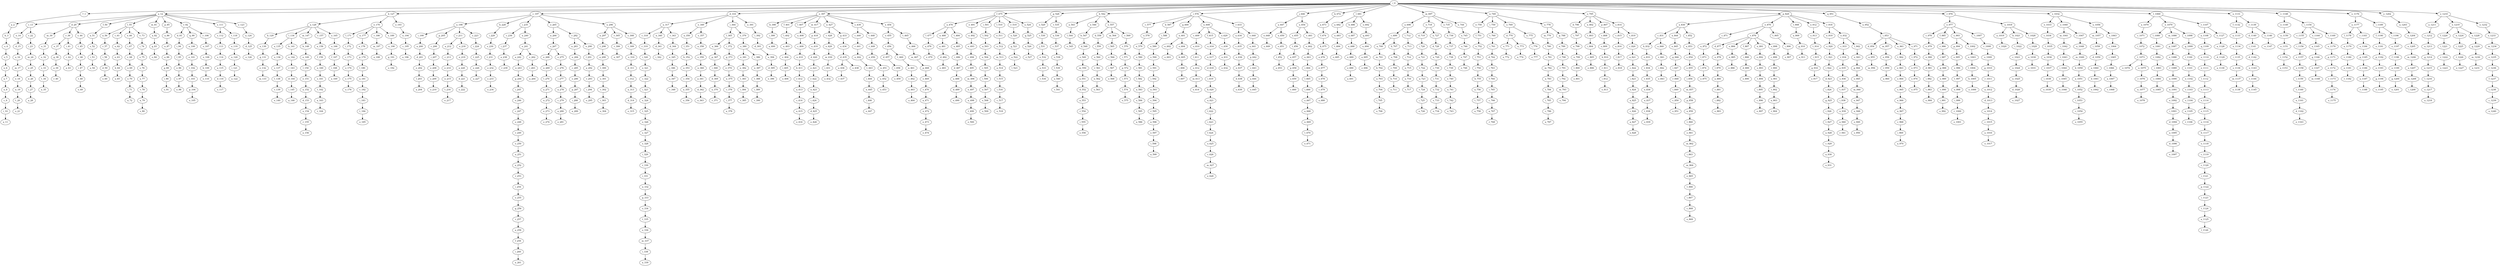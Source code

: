 digraph ArvoreGramatical {
"/_0";
"/_0" -> "?_1";
	"?_1";
	"?_1" -> "a_2";
		"a_2";
		"a_2" -> "b_3";
			"b_3";
			"b_3" -> "s_4";
				"s_4";
				"s_4" -> "o_5";
					"o_5";
					"o_5" -> "n_6";
						"n_6";
						"n_6" -> "a_7";
							"a_7";
							"a_7" -> "n_8";
								"n_8";
								"n_8" -> "c_9";
									"c_9";
									"c_9" -> "i_10";
										"i_10";
										"i_10" -> "a_11";
											"a_11";
"/_0" -> "a_12";
	"a_12";
	"a_12" -> "c_13";
		"c_13";
		"c_13" -> "o_14";
			"o_14";
			"o_14" -> "d_15";
				"d_15";
				"d_15" -> "a_16";
					"a_16";
					"a_16" -> "m_17";
						"m_17";
						"m_17" -> "e_18";
							"e_18";
							"e_18" -> "n_19";
								"n_19";
								"n_19" -> "t_20";
									"t_20";
									"t_20" -> "o_21";
										"o_21";
		"c_13" -> "r_22";
			"r_22";
			"r_22" -> "i_23";
				"i_23";
				"i_23" -> "m_24";
					"m_24";
					"m_24" -> "o_25";
						"o_25";
						"o_25" -> "n_26";
							"n_26";
							"n_26" -> "i_27";
								"i_27";
								"i_27" -> "a_28";
									"a_28";
	"a_12" -> "d_29";
		"d_29";
		"d_29" -> "m_30";
			"m_30";
			"m_30" -> "o_31";
				"o_31";
				"o_31" -> "e_32";
					"e_32";
					"e_32" -> "s_33";
						"s_33";
						"s_33" -> "t_34";
							"t_34";
							"t_34" -> "a_35";
								"a_35";
		"d_29" -> "r_36";
			"r_36";
			"r_36" -> "e_37";
				"e_37";
				"e_37" -> "g_38";
					"g_38";
					"g_38" -> "a_39";
						"a_39";
						"a_39" -> "r_40";
							"r_40";
			"r_36" -> "i_41";
				"i_41";
				"i_41" -> "c_42";
					"c_42";
					"c_42" -> "a_43";
						"a_43";
		"d_29" -> "s_44";
			"s_44";
			"s_44" -> "t_45";
				"t_45";
				"t_45" -> "r_46";
					"r_46";
					"r_46" -> "i_47";
						"i_47";
						"i_47" -> "t_48";
							"t_48";
							"t_48" -> "o_49";
								"o_49";
	"a_12" -> "f_50";
		"f_50";
		"f_50" -> "a_51";
			"a_51";
			"a_51" -> "s_52";
				"s_52";
				"s_52" -> "i_53";
					"i_53";
					"i_53" -> "a_54";
						"a_54";
	"a_12" -> "l_55";
		"l_55";
		"l_55" -> "a_56";
			"a_56";
			"a_56" -> "r_57";
				"r_57";
				"r_57" -> "i_58";
					"i_58";
					"i_58" -> "d_59";
						"d_59";
						"d_59" -> "o_60";
							"o_60";
		"l_55" -> "c_61";
			"c_61";
			"c_61" -> "u_62";
				"u_62";
				"u_62" -> "n_63";
					"n_63";
					"n_63" -> "h_64";
						"h_64";
						"h_64" -> "a_65";
							"a_65";
		"l_55" -> "e_66";
			"e_66";
			"e_66" -> "i_67";
				"i_67";
				"i_67" -> "v_68";
					"v_68";
					"v_68" -> "o_69";
						"o_69";
						"o_69" -> "s_70";
							"s_70";
							"s_70" -> "i_71";
								"i_71";
								"i_71" -> "a_72";
									"a_72";
		"l_55" -> "v_73";
			"v_73";
			"v_73" -> "i_74";
				"i_74";
				"i_74" -> "s_75";
					"s_75";
					"s_75" -> "s_76";
						"s_76";
						"s_76" -> "a_77";
							"a_77";
							"a_77" -> "r_78";
								"r_78";
								"r_78" -> "a_79";
									"a_79";
									"a_79" -> "s_80";
										"s_80";
	"a_12" -> "m_81";
		"m_81";
		"m_81" -> "a_82";
			"a_82";
			"a_82" -> "g_83";
				"g_83";
				"g_83" -> "o_84";
					"o_84";
	"a_12" -> "p_85";
		"p_85";
		"p_85" -> "a_86";
			"a_86";
			"a_86" -> "n_87";
				"n_87";
				"n_87" -> "a_88";
					"a_88";
					"a_88" -> "g_89";
						"g_89";
						"g_89" -> "i_90";
							"i_90";
							"i_90" -> "o_91";
								"o_91";
	"a_12" -> "r_92";
		"r_92";
		"r_92" -> "d_93";
			"d_93";
			"d_93" -> "i_94";
				"i_94";
				"i_94" -> "l_95";
					"l_95";
					"l_95" -> "o_96";
						"o_96";
						"o_96" -> "s_97";
							"s_97";
							"s_97" -> "o_98";
								"o_98";
		"r_92" -> "q_99";
			"q_99";
			"q_99" -> "u_100";
				"u_100";
				"u_100" -> "e_101";
					"e_101";
					"e_101" -> "t_102";
						"t_102";
						"t_102" -> "i_103";
							"i_103";
							"i_103" -> "p_104";
								"p_104";
								"p_104" -> "o_105";
									"o_105";
		"r_92" -> "r_106";
			"r_106";
			"r_106" -> "o_107";
				"o_107";
				"o_107" -> "u_108";
					"u_108";
					"u_108" -> "b_109";
						"b_109";
						"b_109" -> "o_110";
							"o_110";
	"a_12" -> "s_111";
		"s_111";
		"s_111" -> "s_112";
			"s_112";
			"s_112" -> "i_113";
				"i_113";
				"i_113" -> "s_114";
					"s_114";
					"s_114" -> "a_115";
						"a_115";
						"a_115" -> "d_116";
							"d_116";
							"d_116" -> "o_117";
								"o_117";
		"s_111" -> "t_118";
			"t_118";
			"t_118" -> "e_119";
				"e_119";
				"e_119" -> "n_120";
					"n_120";
					"n_120" -> "i_121";
						"i_121";
						"i_121" -> "a_122";
							"a_122";
	"a_12" -> "z_123";
		"z_123";
		"z_123" -> "a_124";
			"a_124";
			"a_124" -> "d_125";
				"d_125";
				"d_125" -> "o_126";
					"o_126";
"/_0" -> "b_127";
	"b_127";
	"b_127" -> "a_128";
		"a_128";
		"a_128" -> "b_129";
			"b_129";
			"b_129" -> "u_130";
				"u_130";
				"u_130" -> "g_131";
					"g_131";
					"g_131" -> "e_132";
						"e_132";
						"e_132" -> "m_133";
							"m_133";
		"a_128" -> "l_134";
			"l_134";
			"l_134" -> "a_135";
				"a_135";
				"a_135" -> "u_136";
					"u_136";
					"u_136" -> "s_137";
						"s_137";
						"s_137" -> "t_138";
							"t_138";
							"t_138" -> "r_139";
								"r_139";
								"r_139" -> "e_140";
									"e_140";
			"l_134" -> "b_141";
				"b_141";
				"b_141" -> "u_142";
					"u_142";
					"u_142" -> "r_143";
						"r_143";
						"r_143" -> "d_144";
							"d_144";
							"d_144" -> "i_145";
								"i_145";
								"i_145" -> "a_146";
									"a_146";
		"a_128" -> "m_147";
			"m_147";
			"m_147" -> "b_148";
				"b_148";
				"b_148" -> "a_149";
					"a_149";
					"a_149" -> "l_150";
						"l_150";
						"l_150" -> "e_151";
							"e_151";
							"e_151" -> "a_152";
								"a_152";
								"a_152" -> "d_153";
									"d_153";
									"d_153" -> "u_154";
										"u_154";
										"u_154" -> "r_155";
											"r_155";
											"r_155" -> "a_156";
												"a_156";
		"a_128" -> "r_157";
			"r_157";
			"r_157" -> "a_158";
				"a_158";
				"a_158" -> "f_159";
					"f_159";
					"f_159" -> "u_160";
						"u_160";
						"u_160" -> "s_161";
							"s_161";
							"s_161" -> "t_162";
								"t_162";
								"t_162" -> "a_163";
									"a_163";
									"a_163" -> "r_164";
										"r_164";
		"a_128" -> "z_165";
			"z_165";
			"z_165" -> "o_166";
				"o_166";
				"o_166" -> "f_167";
					"f_167";
					"f_167" -> "i_168";
						"i_168";
						"i_168" -> "a_169";
							"a_169";
	"b_127" -> "e_170";
		"e_170";
		"e_170" -> "l_171";
			"l_171";
			"l_171" -> "i_172";
				"i_172";
				"i_172" -> "c_173";
					"c_173";
					"c_173" -> "o_174";
						"o_174";
						"o_174" -> "s_175";
							"s_175";
							"s_175" -> "o_176";
								"o_176";
		"e_170" -> "n_177";
			"n_177";
			"n_177" -> "e_178";
				"e_178";
				"e_178" -> "p_179";
					"p_179";
					"p_179" -> "l_180";
						"l_180";
						"l_180" -> "a_181";
							"a_181";
							"a_181" -> "c_182";
								"c_182";
								"c_182" -> "i_183";
									"i_183";
									"i_183" -> "t_184";
										"t_184";
										"t_184" -> "o_185";
											"o_185";
		"e_170" -> "r_186";
			"r_186";
			"r_186" -> "m_187";
				"m_187";
				"m_187" -> "a_188";
					"a_188";
		"e_170" -> "s_189";
			"s_189";
			"s_189" -> "u_190";
				"u_190";
				"u_190" -> "g_191";
					"g_191";
					"g_191" -> "o_192";
						"o_192";
	"b_127" -> "o_193";
		"o_193";
		"o_193" -> "u_194";
			"u_194";
			"u_194" -> "c_195";
				"c_195";
				"c_195" -> "a_196";
					"a_196";
"/_0" -> "c_197";
	"c_197";
	"c_197" -> "a_198";
		"a_198";
		"a_198" -> "i_199";
			"i_199";
			"i_199" -> "a_200";
				"a_200";
				"a_200" -> "d_201";
					"d_201";
					"d_201" -> "e_202";
						"e_202";
						"e_202" -> "l_203";
							"l_203";
							"l_203" -> "a_204";
								"a_204";
		"a_198" -> "p_205";
			"p_205";
			"p_205" -> "c_206";
				"c_206";
				"c_206" -> "i_207";
					"i_207";
					"i_207" -> "o_208";
						"o_208";
						"o_208" -> "s_209";
							"s_209";
							"s_209" -> "o_210";
								"o_210";
		"a_198" -> "r_211";
			"r_211";
			"r_211" -> "a_212";
				"a_212";
				"a_212" -> "c_213";
					"c_213";
					"c_213" -> "e_214";
						"e_214";
						"e_214" -> "n_215";
							"n_215";
							"n_215" -> "t_216";
								"t_216";
								"t_216" -> "e_217";
									"e_217";
			"r_211" -> "e_218";
				"e_218";
				"e_218" -> "n_219";
					"n_219";
					"n_219" -> "a_220";
						"a_220";
						"a_220" -> "d_221";
							"d_221";
							"d_221" -> "o_222";
								"o_222";
		"a_198" -> "s_223";
			"s_223";
			"s_223" -> "i_224";
				"i_224";
				"i_224" -> "t_225";
					"t_225";
					"t_225" -> "e_226";
						"e_226";
						"e_226" -> "u_227";
							"u_227";
	"c_197" -> "h_228";
		"h_228";
		"h_228" -> "i_229";
			"i_229";
			"i_229" -> "s_230";
				"s_230";
				"s_230" -> "t_231";
					"t_231";
					"t_231" -> "o_232";
						"o_232";
						"o_232" -> "s_233";
							"s_233";
							"s_233" -> "o_234";
								"o_234";
	"c_197" -> "i_235";
		"i_235";
		"i_235" -> "c_236";
			"c_236";
			"c_236" -> "i_237";
				"i_237";
				"i_237" -> "a_238";
					"a_238";
					"a_238" -> "r_239";
						"r_239";
		"i_235" -> "n_240";
			"n_240";
			"n_240" -> "e_241";
				"e_241";
				"e_241" -> "a_242";
					"a_242";
					"a_242" -> "n_243";
						"n_243";
						"n_243" -> "g_244";
							"g_244";
							"g_244" -> "i_245";
								"i_245";
								"i_245" -> "o_246";
									"o_246";
									"o_246" -> "c_247";
										"c_247";
										"c_247" -> "o_248";
											"o_248";
											"o_248" -> "r_249";
												"r_249";
												"r_249" -> "o_250";
													"o_250";
													"o_250" -> "n_251";
														"n_251";
														"n_251" -> "a_252";
															"a_252";
															"a_252" -> "r_253";
																"r_253";
																"r_253" -> "i_254";
																	"i_254";
																	"i_254" -> "o_255";
																		"o_255";
																		"o_255" -> "g_256";
																			"g_256";
																			"g_256" -> "r_257";
																				"r_257";
																				"r_257" -> "a_258";
																					"a_258";
																					"a_258" -> "f_259";
																						"f_259";
																						"f_259" -> "i_260";
																							"i_260";
																							"i_260" -> "a_261";
																								"a_261";
				"e_241" -> "s_262";
					"s_262";
					"s_262" -> "i_263";
						"i_263";
						"i_263" -> "a_264";
							"a_264";
	"c_197" -> "o_265";
		"o_265";
		"o_265" -> "n_266";
			"n_266";
			"n_266" -> "s_267";
				"s_267";
				"s_267" -> "e_268";
					"e_268";
					"e_268" -> "n_269";
						"n_269";
						"n_269" -> "t_270";
							"t_270";
							"t_270" -> "a_271";
								"a_271";
								"a_271" -> "n_272";
									"n_272";
									"n_272" -> "e_273";
										"e_273";
										"e_273" -> "o_274";
											"o_274";
				"s_267" -> "o_275";
					"o_275";
					"o_275" -> "c_276";
						"c_276";
						"c_276" -> "i_277";
							"i_277";
							"i_277" -> "a_278";
								"a_278";
								"a_278" -> "c_279";
									"c_279";
									"c_279" -> "a_280";
										"a_280";
										"a_280" -> "o_281";
											"o_281";
		"o_265" -> "r_282";
			"r_282";
			"r_282" -> "n_283";
				"n_283";
				"n_283" -> "u_284";
					"u_284";
					"u_284" -> "c_285";
						"c_285";
						"c_285" -> "o_286";
							"o_286";
							"o_286" -> "p_287";
								"p_287";
								"p_287" -> "i_288";
									"i_288";
									"i_288" -> "a_289";
										"a_289";
			"r_282" -> "o_290";
				"o_290";
				"o_290" -> "l_291";
					"l_291";
					"l_291" -> "a_292";
						"a_292";
						"a_292" -> "r_293";
							"r_293";
							"r_293" -> "i_294";
								"i_294";
								"i_294" -> "o_295";
									"o_295";
	"c_197" -> "u_296";
		"u_296";
		"u_296" -> "n_297";
			"n_297";
			"n_297" -> "t_298";
				"t_298";
				"t_298" -> "a_299";
					"a_299";
					"a_299" -> "t_300";
						"t_300";
						"t_300" -> "o_301";
							"o_301";
							"o_301" -> "r_302";
								"r_302";
								"r_302" -> "i_303";
									"i_303";
									"i_303" -> "o_304";
										"o_304";
		"u_296" -> "r_305";
			"r_305";
			"r_305" -> "r_306";
				"r_306";
				"r_306" -> "a_307";
					"a_307";
		"u_296" -> "s_308";
			"s_308";
			"s_308" -> "t_309";
				"t_309";
				"t_309" -> "o_310";
					"o_310";
					"o_310" -> "d_311";
						"d_311";
						"d_311" -> "i_312";
							"i_312";
							"i_312" -> "a_313";
								"a_313";
								"a_313" -> "d_314";
									"d_314";
									"d_314" -> "o_315";
										"o_315";
"/_0" -> "d_316";
	"d_316";
	"d_316" -> "a_317";
		"a_317";
		"a_317" -> "c_318";
			"c_318";
			"c_318" -> "r_319";
				"r_319";
				"r_319" -> "i_320";
					"i_320";
					"i_320" -> "o_321";
						"o_321";
						"o_321" -> "c_322";
							"c_322";
							"c_322" -> "i_323";
								"i_323";
								"i_323" -> "s_324";
									"s_324";
									"s_324" -> "t_325";
										"t_325";
										"t_325" -> "o_326";
											"o_326";
											"o_326" -> "s_327";
												"s_327";
												"s_327" -> "s_328";
													"s_328";
													"s_328" -> "i_329";
														"i_329";
														"i_329" -> "r_330";
															"r_330";
															"r_330" -> "i_331";
																"i_331";
																"i_331" -> "n_332";
																	"n_332";
																	"n_332" -> "g_333";
																		"g_333";
																		"g_333" -> "o_334";
																			"o_334";
																			"o_334" -> "t_335";
																				"t_335";
																				"t_335" -> "o_336";
																					"o_336";
																					"o_336" -> "m_337";
																						"m_337";
																						"m_337" -> "i_338";
																							"i_338";
																							"i_338" -> "a_339";
																								"a_339";
		"a_317" -> "n_340";
			"n_340";
			"n_340" -> "d_341";
				"d_341";
				"d_341" -> "i_342";
					"i_342";
		"a_317" -> "r_343";
			"r_343";
			"r_343" -> "d_344";
				"d_344";
				"d_344" -> "e_345";
					"e_345";
					"e_345" -> "j_346";
						"j_346";
						"j_346" -> "a_347";
							"a_347";
							"a_347" -> "r_348";
								"r_348";
	"d_316" -> "e_349";
		"e_349";
		"e_349" -> "a_350";
			"a_350";
			"a_350" -> "l_351";
				"l_351";
				"l_351" -> "b_352";
					"b_352";
					"b_352" -> "a_353";
						"a_353";
						"a_353" -> "c_354";
							"c_354";
							"c_354" -> "a_355";
								"a_355";
								"a_355" -> "o_356";
									"o_356";
		"e_349" -> "s_357";
			"s_357";
			"s_357" -> "a_358";
				"a_358";
				"a_358" -> "s_359";
					"s_359";
					"s_359" -> "n_360";
						"n_360";
						"n_360" -> "a_361";
							"a_361";
							"a_361" -> "d_362";
								"d_362";
								"d_362" -> "o_363";
									"o_363";
	"d_316" -> "i_364";
		"i_364";
		"i_364" -> "l_365";
			"l_365";
			"l_365" -> "a_366";
				"a_366";
				"a_366" -> "p_367";
					"p_367";
					"p_367" -> "i_368";
						"i_368";
						"i_368" -> "d_369";
							"d_369";
							"d_369" -> "a_370";
								"a_370";
								"a_370" -> "r_371";
									"r_371";
			"l_365" -> "i_372";
				"i_372";
				"i_372" -> "g_373";
					"g_373";
					"g_373" -> "e_374";
						"e_374";
						"e_374" -> "n_375";
							"n_375";
							"n_375" -> "c_376";
								"c_376";
								"c_376" -> "i_377";
									"i_377";
									"i_377" -> "a_378";
										"a_378";
		"i_364" -> "s_379";
			"s_379";
			"s_379" -> "s_380";
				"s_380";
				"s_380" -> "e_381";
					"e_381";
					"e_381" -> "n_382";
						"n_382";
						"n_382" -> "t_383";
							"t_383";
							"t_383" -> "i_384";
								"i_384";
								"i_384" -> "r_385";
									"r_385";
				"s_380" -> "i_386";
					"i_386";
					"i_386" -> "n_387";
						"n_387";
						"n_387" -> "t_388";
							"t_388";
							"t_388" -> "i_389";
								"i_389";
								"i_389" -> "r_390";
									"r_390";
	"d_316" -> "u_391";
		"u_391";
		"u_391" -> "i_392";
			"i_392";
			"i_392" -> "d_393";
				"d_393";
				"d_393" -> "a_394";
					"a_394";
					"a_394" -> "d_395";
						"d_395";
						"d_395" -> "e_396";
							"e_396";
"/_0" -> "e_397";
	"e_397";
	"e_397" -> "b_398";
		"b_398";
		"b_398" -> "i_399";
			"i_399";
			"i_399" -> "a_400";
				"a_400";
	"e_397" -> "f_401";
		"f_401";
		"f_401" -> "l_402";
			"l_402";
			"l_402" -> "u_403";
				"u_403";
				"u_403" -> "v_404";
					"v_404";
					"v_404" -> "i_405";
						"i_405";
						"i_405" -> "o_406";
							"o_406";
	"e_397" -> "l_407";
		"l_407";
		"l_407" -> "u_408";
			"u_408";
			"u_408" -> "c_409";
				"c_409";
				"c_409" -> "u_410";
					"u_410";
					"u_410" -> "b_411";
						"b_411";
						"b_411" -> "r_412";
							"r_412";
							"r_412" -> "a_413";
								"a_413";
								"a_413" -> "c_414";
									"c_414";
									"c_414" -> "a_415";
										"a_415";
										"a_415" -> "o_416";
											"o_416";
	"e_397" -> "m_417";
		"m_417";
		"m_417" -> "p_418";
			"p_418";
			"p_418" -> "e_419";
				"e_419";
				"e_419" -> "d_420";
					"d_420";
					"d_420" -> "e_421";
						"e_421";
						"e_421" -> "r_422";
							"r_422";
							"r_422" -> "n_423";
								"n_423";
								"n_423" -> "i_424";
									"i_424";
									"i_424" -> "d_425";
										"d_425";
										"d_425" -> "o_426";
											"o_426";
	"e_397" -> "n_427";
		"n_427";
		"n_427" -> "c_428";
			"c_428";
			"c_428" -> "o_429";
				"o_429";
				"o_429" -> "m_430";
					"m_430";
					"m_430" -> "i_431";
						"i_431";
						"i_431" -> "o_432";
							"o_432";
		"n_427" -> "g_433";
			"g_433";
			"g_433" -> "o_434";
				"o_434";
				"o_434" -> "d_435";
					"d_435";
					"d_435" -> "a_436";
						"a_436";
						"a_436" -> "r_437";
							"r_437";
					"d_435" -> "o_438";
						"o_438";
	"e_397" -> "s_439";
		"s_439";
		"s_439" -> "c_440";
			"c_440";
			"c_440" -> "r_441";
				"r_441";
				"r_441" -> "u_442";
					"u_442";
					"u_442" -> "t_443";
						"t_443";
						"t_443" -> "i_444";
							"i_444";
							"i_444" -> "n_445";
								"n_445";
								"n_445" -> "i_446";
									"i_446";
									"i_446" -> "o_447";
										"o_447";
		"s_439" -> "t_448";
			"t_448";
			"t_448" -> "r_449";
				"r_449";
				"r_449" -> "e_450";
					"e_450";
					"e_450" -> "n_451";
						"n_451";
						"n_451" -> "u_452";
							"u_452";
							"u_452" -> "o_453";
								"o_453";
	"e_397" -> "x_454";
		"x_454";
		"x_454" -> "o_455";
			"o_455";
			"o_455" -> "r_456";
				"r_456";
				"r_456" -> "d_457";
					"d_457";
					"d_457" -> "i_458";
						"i_458";
						"i_458" -> "o_459";
							"o_459";
				"r_456" -> "t_460";
					"t_460";
					"t_460" -> "a_461";
						"a_461";
						"a_461" -> "c_462";
							"c_462";
							"c_462" -> "a_463";
								"a_463";
								"a_463" -> "o_464";
									"o_464";
		"x_454" -> "t_465";
			"t_465";
			"t_465" -> "e_466";
				"e_466";
				"e_466" -> "m_467";
					"m_467";
					"m_467" -> "p_468";
						"p_468";
						"p_468" -> "o_469";
							"o_469";
							"o_469" -> "r_470";
								"r_470";
								"r_470" -> "a_471";
									"a_471";
									"a_471" -> "n_472";
										"n_472";
										"n_472" -> "e_473";
											"e_473";
											"e_473" -> "o_474";
												"o_474";
"/_0" -> "f_475";
	"f_475";
	"f_475" -> "a_476";
		"a_476";
		"a_476" -> "l_477";
			"l_477";
			"l_477" -> "a_478";
				"a_478";
				"a_478" -> "z_479";
					"z_479";
		"a_476" -> "n_480";
			"n_480";
			"n_480" -> "a_481";
				"a_481";
				"a_481" -> "d_482";
					"d_482";
					"d_482" -> "o_483";
						"o_483";
		"a_476" -> "t_484";
			"t_484";
			"t_484" -> "u_485";
				"u_485";
				"u_485" -> "i_486";
					"i_486";
					"i_486" -> "d_487";
						"d_487";
						"d_487" -> "a_488";
							"a_488";
							"a_488" -> "d_489";
								"d_489";
								"d_489" -> "e_490";
									"e_490";
	"f_475" -> "e_491";
		"e_491";
		"e_491" -> "n_492";
			"n_492";
			"n_492" -> "e_493";
				"e_493";
				"e_493" -> "c_494";
					"c_494";
					"c_494" -> "i_495";
						"i_495";
						"i_495" -> "m_496";
							"m_496";
							"m_496" -> "e_497";
								"e_497";
								"e_497" -> "n_498";
									"n_498";
									"n_498" -> "t_499";
										"t_499";
										"t_499" -> "o_500";
											"o_500";
	"f_475" -> "i_501";
		"i_501";
		"i_501" -> "l_502";
			"l_502";
			"l_502" -> "a_503";
				"a_503";
				"a_503" -> "u_504";
					"u_504";
					"u_504" -> "c_505";
						"c_505";
						"c_505" -> "i_506";
							"i_506";
							"i_506" -> "o_507";
								"o_507";
								"o_507" -> "s_508";
									"s_508";
									"s_508" -> "o_509";
										"o_509";
	"f_475" -> "l_510";
		"l_510";
		"l_510" -> "e_511";
			"e_511";
			"e_511" -> "u_512";
				"u_512";
				"u_512" -> "m_513";
					"m_513";
					"m_513" -> "a_514";
						"a_514";
						"a_514" -> "t_515";
							"t_515";
							"t_515" -> "i_516";
								"i_516";
								"i_516" -> "c_517";
									"c_517";
									"c_517" -> "o_518";
										"o_518";
	"f_475" -> "r_519";
		"r_519";
		"r_519" -> "u_520";
			"u_520";
			"u_520" -> "g_521";
				"g_521";
				"g_521" -> "a_522";
					"a_522";
					"a_522" -> "l_523";
						"l_523";
	"f_475" -> "u_524";
		"u_524";
		"u_524" -> "g_525";
			"g_525";
			"g_525" -> "a_526";
				"a_526";
				"a_526" -> "z_527";
					"z_527";
"/_0" -> "g_528";
	"g_528";
	"g_528" -> "o_529";
		"o_529";
		"o_529" -> "r_530";
			"r_530";
			"r_530" -> "j_531";
				"j_531";
				"j_531" -> "e_532";
					"e_532";
					"e_532" -> "a_533";
						"a_533";
						"a_533" -> "r_534";
							"r_534";
	"g_528" -> "r_535";
		"r_535";
		"r_535" -> "a_536";
			"a_536";
			"a_536" -> "c_537";
				"c_537";
				"c_537" -> "o_538";
					"o_538";
					"o_538" -> "l_539";
						"l_539";
						"l_539" -> "a_540";
							"a_540";
							"a_540" -> "r_541";
								"r_541";
"/_0" -> "h_542";
	"h_542";
	"h_542" -> "a_543";
		"a_543";
		"a_543" -> "l_544";
			"l_544";
			"l_544" -> "o_545";
				"o_545";
	"h_542" -> "e_546";
		"e_546";
		"e_546" -> "b_547";
			"b_547";
			"b_547" -> "d_548";
				"d_548";
				"d_548" -> "o_549";
					"o_549";
					"o_549" -> "m_550";
						"m_550";
						"m_550" -> "a_551";
							"a_551";
							"a_551" -> "d_552";
								"d_552";
								"d_552" -> "a_553";
									"a_553";
									"a_553" -> "r_554";
										"r_554";
										"r_554" -> "i_555";
											"i_555";
											"i_555" -> "o_556";
												"o_556";
	"h_542" -> "o_557";
		"o_557";
		"o_557" -> "d_558";
			"d_558";
			"d_558" -> "i_559";
				"i_559";
				"i_559" -> "e_560";
					"e_560";
					"e_560" -> "r_561";
						"r_561";
						"r_561" -> "n_562";
							"n_562";
							"n_562" -> "o_563";
								"o_563";
		"o_557" -> "m_564";
			"m_564";
			"m_564" -> "i_565";
				"i_565";
				"i_565" -> "z_566";
					"z_566";
					"z_566" -> "i_567";
						"i_567";
						"i_567" -> "o_568";
							"o_568";
		"o_557" -> "r_569";
			"r_569";
			"r_569" -> "r_570";
				"r_570";
				"r_570" -> "i_571";
					"i_571";
					"i_571" -> "p_572";
						"p_572";
						"p_572" -> "i_573";
							"i_573";
							"i_573" -> "l_574";
								"l_574";
								"l_574" -> "o_575";
									"o_575";
"/_0" -> "i_576";
	"i_576";
	"i_576" -> "c_577";
		"c_577";
		"c_577" -> "o_578";
			"o_578";
			"o_578" -> "n_579";
				"n_579";
				"n_579" -> "o_580";
					"o_580";
					"o_580" -> "c_581";
						"c_581";
						"c_581" -> "l_582";
							"l_582";
							"l_582" -> "a_583";
								"a_583";
								"a_583" -> "s_584";
									"s_584";
									"s_584" -> "t_585";
										"t_585";
										"t_585" -> "a_586";
											"a_586";
	"i_576" -> "d_587";
		"d_587";
		"d_587" -> "i_588";
			"i_588";
			"i_588" -> "o_589";
				"o_589";
				"o_589" -> "s_590";
					"s_590";
					"s_590" -> "s_591";
						"s_591";
						"s_591" -> "i_592";
							"i_592";
							"i_592" -> "n_593";
								"n_593";
								"n_593" -> "c_594";
									"c_594";
									"c_594" -> "r_595";
										"r_595";
										"r_595" -> "a_596";
											"a_596";
											"a_596" -> "s_597";
												"s_597";
												"s_597" -> "i_598";
													"i_598";
													"i_598" -> "a_599";
														"a_599";
	"i_576" -> "g_600";
		"g_600";
		"g_600" -> "n_601";
			"n_601";
			"n_601" -> "e_602";
				"e_602";
				"e_602" -> "o_603";
					"o_603";
			"n_601" -> "o_604";
				"o_604";
				"o_604" -> "b_605";
					"b_605";
					"b_605" -> "i_606";
						"i_606";
						"i_606" -> "l_607";
							"l_607";
	"i_576" -> "n_608";
		"n_608";
		"n_608" -> "c_609";
			"c_609";
			"c_609" -> "o_610";
				"o_610";
				"o_610" -> "l_611";
					"l_611";
					"l_611" -> "u_612";
						"u_612";
						"u_612" -> "m_613";
							"m_613";
							"m_613" -> "e_614";
								"e_614";
		"n_608" -> "f_615";
			"f_615";
			"f_615" -> "u_616";
				"u_616";
				"u_616" -> "n_617";
					"n_617";
					"n_617" -> "d_618";
						"d_618";
						"d_618" -> "i_619";
							"i_619";
							"i_619" -> "b_620";
								"b_620";
								"b_620" -> "u_621";
									"u_621";
									"u_621" -> "l_622";
										"l_622";
										"l_622" -> "i_623";
											"i_623";
											"i_623" -> "f_624";
												"f_624";
												"f_624" -> "o_625";
													"o_625";
													"o_625" -> "r_626";
														"r_626";
														"r_626" -> "m_627";
															"m_627";
															"m_627" -> "e_628";
																"e_628";
		"n_608" -> "o_629";
			"o_629";
			"o_629" -> "c_630";
				"c_630";
				"c_630" -> "u_631";
					"u_631";
					"u_631" -> "o_632";
						"o_632";
	"i_576" -> "r_633";
		"r_633";
		"r_633" -> "a_634";
			"a_634";
			"a_634" -> "c_635";
				"c_635";
				"c_635" -> "u_636";
					"u_636";
					"u_636" -> "n_637";
						"n_637";
						"n_637" -> "d_638";
							"d_638";
							"d_638" -> "o_639";
								"o_639";
		"r_633" -> "r_640";
			"r_640";
			"r_640" -> "u_641";
				"u_641";
				"u_641" -> "p_642";
					"p_642";
					"p_642" -> "c_643";
						"c_643";
						"c_643" -> "a_644";
							"a_644";
							"a_644" -> "o_645";
								"o_645";
"/_0" -> "j_646";
	"j_646";
	"j_646" -> "a_647";
		"a_647";
		"a_647" -> "e_648";
			"e_648";
			"e_648" -> "z_649";
				"z_649";
		"a_647" -> "n_650";
			"n_650";
			"n_650" -> "o_651";
				"o_651";
				"o_651" -> "t_652";
					"t_652";
					"t_652" -> "a_653";
						"a_653";
	"j_646" -> "u_654";
		"u_654";
		"u_654" -> "s_655";
			"s_655";
			"s_655" -> "t_656";
				"t_656";
				"t_656" -> "a_657";
					"a_657";
					"a_657" -> "p_658";
						"p_658";
						"p_658" -> "o_659";
							"o_659";
							"o_659" -> "r_660";
								"r_660";
		"u_654" -> "v_661";
			"v_661";
			"v_661" -> "e_662";
				"e_662";
				"e_662" -> "n_663";
					"n_663";
					"n_663" -> "i_664";
						"i_664";
						"i_664" -> "l_665";
							"l_665";
							"l_665" -> "i_666";
								"i_666";
								"i_666" -> "z_667";
									"z_667";
									"z_667" -> "a_668";
										"a_668";
										"a_668" -> "n_669";
											"n_669";
											"n_669" -> "t_670";
												"t_670";
												"t_670" -> "e_671";
													"e_671";
"/_0" -> "k_672";
	"k_672";
	"k_672" -> "a_673";
		"a_673";
		"a_673" -> "f_674";
			"f_674";
			"f_674" -> "k_675";
				"k_675";
				"k_675" -> "a_676";
					"a_676";
					"a_676" -> "e_677";
						"e_677";
						"e_677" -> "s_678";
							"s_678";
							"s_678" -> "c_679";
								"c_679";
								"c_679" -> "o_680";
									"o_680";
"/_0" -> "l_681";
	"l_681";
	"l_681" -> "a_682";
		"a_682";
		"a_682" -> "u_683";
			"u_683";
			"u_683" -> "t_684";
				"t_684";
				"t_684" -> "o_685";
					"o_685";
	"l_681" -> "h_686";
		"h_686";
		"h_686" -> "a_687";
			"a_687";
			"a_687" -> "n_688";
				"n_688";
				"n_688" -> "e_689";
					"e_689";
					"e_689" -> "z_690";
						"z_690";
						"z_690" -> "a_691";
							"a_691";
	"l_681" -> "o_692";
		"o_692";
		"o_692" -> "q_693";
			"q_693";
			"q_693" -> "u_694";
				"u_694";
				"u_694" -> "a_695";
					"a_695";
					"a_695" -> "z_696";
						"z_696";
"/_0" -> "m_697";
	"m_697";
	"m_697" -> "a_698";
		"a_698";
		"a_698" -> "c_699";
			"c_699";
			"c_699" -> "a_700";
				"a_700";
				"a_700" -> "m_701";
					"m_701";
					"m_701" -> "b_702";
						"b_702";
						"b_702" -> "u_703";
							"u_703";
							"u_703" -> "z_704";
								"z_704";
								"z_704" -> "i_705";
									"i_705";
									"i_705" -> "o_706";
										"o_706";
			"c_699" -> "h_707";
				"h_707";
				"h_707" -> "u_708";
					"u_708";
					"u_708" -> "c_709";
						"c_709";
						"c_709" -> "h_710";
							"h_710";
							"h_710" -> "o_711";
								"o_711";
		"a_698" -> "l_712";
			"l_712";
			"l_712" -> "s_713";
				"s_713";
				"s_713" -> "i_714";
					"i_714";
					"i_714" -> "n_715";
						"n_715";
						"n_715" -> "a_716";
							"a_716";
							"a_716" -> "r_717";
								"r_717";
	"m_697" -> "e_718";
		"e_718";
		"e_718" -> "d_719";
			"d_719";
			"d_719" -> "i_720";
				"i_720";
				"i_720" -> "a_721";
					"a_721";
					"a_721" -> "t_722";
						"t_722";
						"t_722" -> "a_723";
							"a_723";
							"a_723" -> "r_724";
								"r_724";
								"r_724" -> "i_725";
									"i_725";
									"i_725" -> "o_726";
										"o_726";
		"e_718" -> "n_727";
			"n_727";
			"n_727" -> "d_728";
				"d_728";
				"d_728" -> "a_729";
					"a_729";
					"a_729" -> "c_730";
						"c_730";
						"c_730" -> "i_731";
							"i_731";
							"i_731" -> "o_732";
								"o_732";
								"o_732" -> "s_733";
									"s_733";
									"s_733" -> "o_734";
										"o_734";
	"m_697" -> "o_735";
		"o_735";
		"o_735" -> "d_736";
			"d_736";
			"d_736" -> "o_737";
				"o_737";
				"o_737" -> "r_738";
					"r_738";
					"r_738" -> "r_739";
						"r_739";
						"r_739" -> "e_740";
							"e_740";
							"e_740" -> "n_741";
								"n_741";
								"n_741" -> "t_742";
									"t_742";
									"t_742" -> "o_743";
										"o_743";
	"m_697" -> "u_744";
		"u_744";
		"u_744" -> "x_745";
			"x_745";
			"x_745" -> "o_746";
				"o_746";
				"o_746" -> "x_747";
					"x_747";
					"x_747" -> "o_748";
						"o_748";
"/_0" -> "n_749";
	"n_749";
	"n_749" -> "e_750";
		"e_750";
		"e_750" -> "f_751";
			"f_751";
			"f_751" -> "e_752";
				"e_752";
				"e_752" -> "l_753";
					"l_753";
					"l_753" -> "i_754";
						"i_754";
						"i_754" -> "b_755";
							"b_755";
							"b_755" -> "a_756";
								"a_756";
								"a_756" -> "t_757";
									"t_757";
									"t_757" -> "a_758";
										"a_758";
	"n_749" -> "i_759";
		"i_759";
		"i_759" -> "t_760";
			"t_760";
			"t_760" -> "i_761";
				"i_761";
				"i_761" -> "d_762";
					"d_762";
					"d_762" -> "i_763";
						"i_763";
						"i_763" -> "f_764";
							"f_764";
							"f_764" -> "i_765";
								"i_765";
								"i_765" -> "c_766";
									"c_766";
									"c_766" -> "a_767";
										"a_767";
										"a_767" -> "r_768";
											"r_768";
	"n_749" -> "o_769";
		"o_769";
		"o_769" -> "d_770";
			"d_770";
			"d_770" -> "o_771";
				"o_771";
				"o_771" -> "a_772";
					"a_772";
			"d_770" -> "u_773";
				"u_773";
				"u_773" -> "a_774";
					"a_774";
		"o_769" -> "x_775";
			"x_775";
			"x_775" -> "i_776";
				"i_776";
				"i_776" -> "o_777";
					"o_777";
	"n_749" -> "u_778";
		"u_778";
		"u_778" -> "m_779";
			"m_779";
			"m_779" -> "i_780";
				"i_780";
				"i_780" -> "s_781";
					"s_781";
					"s_781" -> "m_782";
						"m_782";
						"m_782" -> "a_783";
							"a_783";
							"a_783" -> "t_784";
								"t_784";
								"t_784" -> "i_785";
									"i_785";
									"i_785" -> "c_786";
										"c_786";
										"c_786" -> "a_787";
											"a_787";
		"u_778" -> "p_788";
			"p_788";
			"p_788" -> "e_789";
				"e_789";
				"e_789" -> "r_790";
					"r_790";
					"r_790" -> "r_791";
						"r_791";
						"r_791" -> "i_792";
							"i_792";
							"i_792" -> "m_793";
								"m_793";
								"m_793" -> "o_794";
									"o_794";
"/_0" -> "o_795";
	"o_795";
	"o_795" -> "d_796";
		"d_796";
		"d_796" -> "i_797";
			"i_797";
			"i_797" -> "e_798";
				"e_798";
				"e_798" -> "n_799";
					"n_799";
					"n_799" -> "t_800";
						"t_800";
						"t_800" -> "o_801";
							"o_801";
	"o_795" -> "n_802";
		"n_802";
		"n_802" -> "t_803";
			"t_803";
			"t_803" -> "i_804";
				"i_804";
				"i_804" -> "c_805";
					"c_805";
					"c_805" -> "o_806";
						"o_806";
	"o_795" -> "p_807";
		"p_807";
		"p_807" -> "r_808";
			"r_808";
			"r_808" -> "o_809";
				"o_809";
				"o_809" -> "b_810";
					"b_810";
					"b_810" -> "r_811";
						"r_811";
						"r_811" -> "i_812";
							"i_812";
							"i_812" -> "o_813";
								"o_813";
	"o_795" -> "s_814";
		"s_814";
		"s_814" -> "c_815";
			"c_815";
			"c_815" -> "u_816";
				"u_816";
				"u_816" -> "l_817";
					"l_817";
					"l_817" -> "o_818";
						"o_818";
		"s_814" -> "t_819";
			"t_819";
			"t_819" -> "r_820";
				"r_820";
				"r_820" -> "a_821";
					"a_821";
					"a_821" -> "c_822";
						"c_822";
						"c_822" -> "i_823";
							"i_823";
							"i_823" -> "z_824";
								"z_824";
								"z_824" -> "a_825";
									"a_825";
									"a_825" -> "c_826";
										"c_826";
										"c_826" -> "a_827";
											"a_827";
											"a_827" -> "o_828";
												"o_828";
"/_0" -> "p_829";
	"p_829";
	"p_829" -> "a_830";
		"a_830";
		"a_830" -> "c_831";
			"c_831";
			"c_831" -> "h_832";
				"h_832";
				"h_832" -> "o_833";
					"o_833";
					"o_833" -> "r_834";
						"r_834";
						"r_834" -> "r_835";
							"r_835";
							"r_835" -> "e_836";
								"e_836";
								"e_836" -> "n_837";
									"n_837";
									"n_837" -> "t_838";
										"t_838";
										"t_838" -> "o_839";
											"o_839";
			"c_831" -> "o_840";
				"o_840";
				"o_840" -> "v_841";
					"v_841";
					"v_841" -> "i_842";
						"i_842";
						"i_842" -> "o_843";
							"o_843";
		"a_830" -> "n_844";
			"n_844";
			"n_844" -> "e_845";
				"e_845";
				"e_845" -> "g_846";
					"g_846";
					"g_846" -> "i_847";
						"i_847";
						"i_847" -> "r_848";
							"r_848";
							"r_848" -> "i_849";
								"i_849";
								"i_849" -> "c_850";
									"c_850";
									"c_850" -> "o_851";
										"o_851";
		"a_830" -> "r_852";
			"r_852";
			"r_852" -> "a_853";
				"a_853";
				"a_853" -> "s_854";
					"s_854";
					"s_854" -> "s_855";
						"s_855";
						"s_855" -> "i_856";
							"i_856";
							"i_856" -> "m_857";
								"m_857";
								"m_857" -> "p_858";
									"p_858";
									"p_858" -> "a_859";
										"a_859";
										"a_859" -> "t_860";
											"t_860";
											"t_860" -> "o_861";
												"o_861";
												"o_861" -> "m_862";
													"m_862";
													"m_862" -> "i_863";
														"i_863";
														"i_863" -> "m_864";
															"m_864";
															"m_864" -> "e_865";
																"e_865";
																"e_865" -> "t_866";
																	"t_866";
																	"t_866" -> "i_867";
																		"i_867";
																		"i_867" -> "c_868";
																			"c_868";
																			"c_868" -> "o_869";
																				"o_869";
	"p_829" -> "e_870";
		"e_870";
		"e_870" -> "c_871";
			"c_871";
			"c_871" -> "u_872";
				"u_872";
				"u_872" -> "l_873";
					"l_873";
					"l_873" -> "i_874";
						"i_874";
						"i_874" -> "o_875";
							"o_875";
		"e_870" -> "r_876";
			"r_876";
			"r_876" -> "d_877";
				"d_877";
				"d_877" -> "u_878";
					"u_878";
					"u_878" -> "l_879";
						"l_879";
						"l_879" -> "a_880";
							"a_880";
							"a_880" -> "r_881";
								"r_881";
								"r_881" -> "i_882";
									"i_882";
									"i_882" -> "o_883";
										"o_883";
			"r_876" -> "e_884";
				"e_884";
				"e_884" -> "n_885";
					"n_885";
					"n_885" -> "e_886";
						"e_886";
			"r_876" -> "f_887";
				"f_887";
				"f_887" -> "i_888";
					"i_888";
					"i_888" -> "d_889";
						"d_889";
						"d_889" -> "o_890";
							"o_890";
			"r_876" -> "n_891";
				"n_891";
				"n_891" -> "o_892";
					"o_892";
					"o_892" -> "s_893";
						"s_893";
						"s_893" -> "t_894";
							"t_894";
							"t_894" -> "i_895";
								"i_895";
								"i_895" -> "c_896";
									"c_896";
									"c_896" -> "o_897";
										"o_897";
			"r_876" -> "s_898";
				"s_898";
				"s_898" -> "c_899";
					"c_899";
					"c_899" -> "r_900";
						"r_900";
						"r_900" -> "u_901";
							"u_901";
							"u_901" -> "t_902";
								"t_902";
								"t_902" -> "a_903";
									"a_903";
									"a_903" -> "r_904";
										"r_904";
		"e_870" -> "t_905";
			"t_905";
			"t_905" -> "i_906";
				"i_906";
				"i_906" -> "z_907";
					"z_907";
	"p_829" -> "l_908";
		"l_908";
		"l_908" -> "a_909";
			"a_909";
			"a_909" -> "g_910";
				"g_910";
				"g_910" -> "a_911";
					"a_911";
	"p_829" -> "o_912";
		"o_912";
		"o_912" -> "s_913";
			"s_913";
			"s_913" -> "t_914";
				"t_914";
				"t_914" -> "i_915";
					"i_915";
					"i_915" -> "g_916";
						"g_916";
						"g_916" -> "o_917";
							"o_917";
	"p_829" -> "r_918";
		"r_918";
		"r_918" -> "e_919";
			"e_919";
			"e_919" -> "s_920";
				"s_920";
				"s_920" -> "t_921";
					"t_921";
					"t_921" -> "i_922";
						"i_922";
						"i_922" -> "d_923";
							"d_923";
							"d_923" -> "i_924";
								"i_924";
								"i_924" -> "g_925";
									"g_925";
									"g_925" -> "i_926";
										"i_926";
										"i_926" -> "t_927";
											"t_927";
											"t_927" -> "a_928";
												"a_928";
												"a_928" -> "c_929";
													"c_929";
													"c_929" -> "a_930";
														"a_930";
														"a_930" -> "o_931";
															"o_931";
		"r_918" -> "o_932";
			"o_932";
			"o_932" -> "c_933";
				"c_933";
				"c_933" -> "r_934";
					"r_934";
					"r_934" -> "a_935";
						"a_935";
						"a_935" -> "s_936";
							"s_936";
							"s_936" -> "t_937";
								"t_937";
								"t_937" -> "i_938";
									"i_938";
									"i_938" -> "n_939";
										"n_939";
										"n_939" -> "a_940";
											"a_940";
											"a_940" -> "r_941";
												"r_941";
			"o_932" -> "l_942";
				"l_942";
				"l_942" -> "e_943";
					"e_943";
					"e_943" -> "g_944";
						"g_944";
						"g_944" -> "o_945";
							"o_945";
							"o_945" -> "m_946";
								"m_946";
								"m_946" -> "e_947";
									"e_947";
									"e_947" -> "n_948";
										"n_948";
										"n_948" -> "o_949";
											"o_949";
											"o_949" -> "s_950";
												"s_950";
"/_0" -> "q_951";
	"q_951";
	"q_951" -> "u_952";
		"u_952";
		"u_952" -> "i_953";
			"i_953";
			"i_953" -> "d_954";
				"d_954";
				"d_954" -> "a_955";
					"a_955";
					"a_955" -> "m_956";
						"m_956";
			"i_953" -> "m_957";
				"m_957";
				"m_957" -> "e_958";
					"e_958";
					"e_958" -> "r_959";
						"r_959";
						"r_959" -> "a_960";
							"a_960";
			"i_953" -> "n_961";
				"n_961";
				"n_961" -> "t_962";
					"t_962";
					"t_962" -> "e_963";
						"e_963";
						"e_963" -> "s_964";
							"s_964";
							"s_964" -> "s_965";
								"s_965";
								"s_965" -> "e_966";
									"e_966";
									"e_966" -> "n_967";
										"n_967";
										"n_967" -> "c_968";
											"c_968";
											"c_968" -> "i_969";
												"i_969";
												"i_969" -> "a_970";
													"a_970";
			"i_953" -> "s_971";
				"s_971";
				"s_971" -> "t_972";
					"t_972";
					"t_972" -> "o_973";
						"o_973";
						"o_973" -> "s_974";
							"s_974";
							"s_974" -> "o_975";
								"o_975";
"/_0" -> "r_976";
	"r_976";
	"r_976" -> "e_977";
		"e_977";
		"e_977" -> "c_978";
			"c_978";
			"c_978" -> "o_979";
				"o_979";
				"o_979" -> "n_980";
					"n_980";
					"n_980" -> "d_981";
						"d_981";
						"d_981" -> "i_982";
							"i_982";
							"i_982" -> "t_983";
								"t_983";
								"t_983" -> "o_984";
									"o_984";
		"e_977" -> "f_985";
			"f_985";
			"f_985" -> "r_986";
				"r_986";
				"r_986" -> "i_987";
					"i_987";
					"i_987" -> "g_988";
						"g_988";
						"g_988" -> "e_989";
							"e_989";
							"e_989" -> "r_990";
								"r_990";
								"r_990" -> "i_991";
									"i_991";
									"i_991" -> "o_992";
										"o_992";
		"e_977" -> "s_993";
			"s_993";
			"s_993" -> "p_994";
				"p_994";
				"p_994" -> "o_995";
					"o_995";
					"o_995" -> "s_996";
						"s_996";
						"s_996" -> "t_997";
							"t_997";
							"t_997" -> "e_998";
								"e_998";
								"e_998" -> "i_999";
									"i_999";
									"i_999" -> "r_1000";
										"r_1000";
										"r_1000" -> "o_1001";
											"o_1001";
			"s_993" -> "t_1002";
				"t_1002";
				"t_1002" -> "o_1003";
					"o_1003";
					"o_1003" -> "l_1004";
						"l_1004";
						"l_1004" -> "h_1005";
							"h_1005";
							"h_1005" -> "o_1006";
								"o_1006";
		"e_977" -> "t_1007";
			"t_1007";
			"t_1007" -> "r_1008";
				"r_1008";
				"r_1008" -> "o_1009";
					"o_1009";
					"o_1009" -> "g_1010";
						"g_1010";
						"g_1010" -> "r_1011";
							"r_1011";
							"r_1011" -> "a_1012";
								"a_1012";
								"a_1012" -> "d_1013";
									"d_1013";
									"d_1013" -> "a_1014";
										"a_1014";
										"a_1014" -> "c_1015";
											"c_1015";
											"c_1015" -> "a_1016";
												"a_1016";
												"a_1016" -> "o_1017";
													"o_1017";
	"r_976" -> "u_1018";
		"u_1018";
		"u_1018" -> "a_1019";
			"a_1019";
			"a_1019" -> "r_1020";
				"r_1020";
		"u_1018" -> "b_1021";
			"b_1021";
			"b_1021" -> "i_1022";
				"i_1022";
				"i_1022" -> "c_1023";
					"c_1023";
					"c_1023" -> "u_1024";
						"u_1024";
						"u_1024" -> "n_1025";
							"n_1025";
							"n_1025" -> "d_1026";
								"d_1026";
								"d_1026" -> "o_1027";
									"o_1027";
		"u_1018" -> "f_1028";
			"f_1028";
			"f_1028" -> "i_1029";
				"i_1029";
				"i_1029" -> "a_1030";
					"a_1030";
					"a_1030" -> "o_1031";
						"o_1031";
"/_0" -> "s_1032";
	"s_1032";
	"s_1032" -> "e_1033";
		"e_1033";
		"e_1033" -> "c_1034";
			"c_1034";
			"c_1034" -> "t_1035";
				"t_1035";
				"t_1035" -> "a_1036";
					"a_1036";
					"a_1036" -> "r_1037";
						"r_1037";
						"r_1037" -> "i_1038";
							"i_1038";
							"i_1038" -> "o_1039";
								"o_1039";
	"s_1032" -> "o_1040";
		"o_1040";
		"o_1040" -> "m_1041";
			"m_1041";
			"m_1041" -> "i_1042";
				"i_1042";
				"i_1042" -> "t_1043";
					"t_1043";
					"t_1043" -> "i_1044";
						"i_1044";
						"i_1044" -> "c_1045";
							"c_1045";
							"c_1045" -> "o_1046";
								"o_1046";
		"o_1040" -> "r_1047";
			"r_1047";
			"r_1047" -> "u_1048";
				"u_1048";
				"u_1048" -> "m_1049";
					"m_1049";
					"m_1049" -> "b_1050";
						"b_1050";
						"b_1050" -> "a_1051";
							"a_1051";
							"a_1051" -> "t_1052";
								"t_1052";
								"t_1052" -> "i_1053";
									"i_1053";
									"i_1053" -> "c_1054";
										"c_1054";
										"c_1054" -> "o_1055";
											"o_1055";
	"s_1032" -> "u_1056";
		"u_1056";
		"u_1056" -> "m_1057";
			"m_1057";
			"m_1057" -> "i_1058";
				"i_1058";
				"i_1058" -> "d_1059";
					"d_1059";
					"d_1059" -> "a_1060";
						"a_1060";
						"a_1060" -> "d_1061";
							"d_1061";
							"d_1061" -> "e_1062";
								"e_1062";
		"u_1056" -> "s_1063";
			"s_1063";
			"s_1063" -> "c_1064";
				"c_1064";
				"c_1064" -> "i_1065";
					"i_1065";
					"i_1065" -> "t_1066";
						"t_1066";
						"t_1066" -> "a_1067";
							"a_1067";
							"a_1067" -> "r_1068";
								"r_1068";
"/_0" -> "t_1069";
	"t_1069";
	"t_1069" -> "a_1070";
		"a_1070";
		"a_1070" -> "c_1071";
			"c_1071";
			"c_1071" -> "i_1072";
				"i_1072";
				"i_1072" -> "t_1073";
					"t_1073";
					"t_1073" -> "o_1074";
						"o_1074";
					"t_1073" -> "u_1075";
						"u_1075";
						"u_1075" -> "r_1076";
							"r_1076";
							"r_1076" -> "n_1077";
								"n_1077";
								"n_1077" -> "o_1078";
									"o_1078";
	"t_1069" -> "e_1079";
		"e_1079";
		"e_1079" -> "l_1080";
			"l_1080";
			"l_1080" -> "u_1081";
				"u_1081";
				"u_1081" -> "r_1082";
					"r_1082";
					"r_1082" -> "i_1083";
						"i_1083";
						"i_1083" -> "c_1084";
							"c_1084";
							"c_1084" -> "o_1085";
								"o_1085";
		"e_1079" -> "m_1086";
			"m_1086";
			"m_1086" -> "p_1087";
				"p_1087";
				"p_1087" -> "o_1088";
					"o_1088";
					"o_1088" -> "r_1089";
						"r_1089";
						"r_1089" -> "a_1090";
							"a_1090";
							"a_1090" -> "n_1091";
								"n_1091";
								"n_1091" -> "e_1092";
									"e_1092";
									"e_1092" -> "i_1093";
										"i_1093";
										"i_1093" -> "d_1094";
											"d_1094";
											"d_1094" -> "a_1095";
												"a_1095";
												"a_1095" -> "d_1096";
													"d_1096";
													"d_1096" -> "e_1097";
														"e_1097";
		"e_1079" -> "r_1098";
			"r_1098";
			"r_1098" -> "g_1099";
				"g_1099";
				"g_1099" -> "i_1100";
					"i_1100";
					"i_1100" -> "v_1101";
						"v_1101";
						"v_1101" -> "e_1102";
							"e_1102";
							"e_1102" -> "r_1103";
								"r_1103";
								"r_1103" -> "s_1104";
									"s_1104";
									"s_1104" -> "a_1105";
										"a_1105";
										"a_1105" -> "r_1106";
											"r_1106";
	"t_1069" -> "r_1107";
		"r_1107";
		"r_1107" -> "a_1108";
			"a_1108";
			"a_1108" -> "q_1109";
				"q_1109";
				"q_1109" -> "u_1110";
					"u_1110";
					"u_1110" -> "e_1111";
						"e_1111";
						"e_1111" -> "l_1112";
							"l_1112";
							"l_1112" -> "o_1113";
								"o_1113";
								"o_1113" -> "s_1114";
									"s_1114";
									"s_1114" -> "s_1115";
										"s_1115";
										"s_1115" -> "u_1116";
											"u_1116";
											"u_1116" -> "b_1117";
												"b_1117";
												"b_1117" -> "o_1118";
													"o_1118";
													"o_1118" -> "c_1119";
														"c_1119";
														"c_1119" -> "c_1120";
															"c_1120";
															"c_1120" -> "i_1121";
																"i_1121";
																"i_1121" -> "p_1122";
																	"p_1122";
																	"p_1122" -> "i_1123";
																		"i_1123";
																		"i_1123" -> "t_1124";
																			"t_1124";
																			"t_1124" -> "a_1125";
																				"a_1125";
																				"a_1125" -> "l_1126";
																					"l_1126";
		"r_1107" -> "o_1127";
			"o_1127";
			"o_1127" -> "a_1128";
				"a_1128";
				"a_1128" -> "d_1129";
					"d_1129";
					"d_1129" -> "a_1130";
						"a_1130";
"/_0" -> "u_1131";
	"u_1131";
	"u_1131" -> "f_1132";
		"f_1132";
		"f_1132" -> "a_1133";
			"a_1133";
			"a_1133" -> "n_1134";
				"n_1134";
				"n_1134" -> "i_1135";
					"i_1135";
					"i_1135" -> "s_1136";
						"s_1136";
						"s_1136" -> "m_1137";
							"m_1137";
							"m_1137" -> "o_1138";
								"o_1138";
	"u_1131" -> "r_1139";
		"r_1139";
		"r_1139" -> "d_1140";
			"d_1140";
			"d_1140" -> "i_1141";
				"i_1141";
				"i_1141" -> "d_1142";
					"d_1142";
					"d_1142" -> "u_1143";
						"u_1143";
						"u_1143" -> "r_1144";
							"r_1144";
							"r_1144" -> "a_1145";
								"a_1145";
		"r_1139" -> "z_1146";
			"z_1146";
			"z_1146" -> "e_1147";
				"e_1147";
"/_0" -> "v_1148";
	"v_1148";
	"v_1148" -> "e_1149";
		"e_1149";
		"e_1149" -> "n_1150";
			"n_1150";
			"n_1150" -> "e_1151";
				"e_1151";
				"e_1151" -> "t_1152";
					"t_1152";
					"t_1152" -> "a_1153";
						"a_1153";
	"v_1148" -> "i_1154";
		"i_1154";
		"i_1154" -> "c_1155";
			"c_1155";
			"c_1155" -> "i_1156";
				"i_1156";
				"i_1156" -> "s_1157";
					"s_1157";
					"s_1157" -> "s_1158";
						"s_1158";
						"s_1158" -> "i_1159";
							"i_1159";
							"i_1159" -> "t_1160";
								"t_1160";
								"t_1160" -> "u_1161";
									"u_1161";
									"u_1161" -> "d_1162";
										"d_1162";
										"d_1162" -> "e_1163";
											"e_1163";
		"i_1154" -> "s_1164";
			"s_1164";
			"s_1164" -> "a_1165";
				"a_1165";
				"a_1165" -> "g_1166";
					"g_1166";
					"g_1166" -> "e_1167";
						"e_1167";
						"e_1167" -> "m_1168";
							"m_1168";
		"i_1154" -> "t_1169";
			"t_1169";
			"t_1169" -> "u_1170";
				"u_1170";
				"u_1170" -> "p_1171";
					"p_1171";
					"p_1171" -> "e_1172";
						"e_1172";
						"e_1172" -> "r_1173";
							"r_1173";
							"r_1173" -> "i_1174";
								"i_1174";
								"i_1174" -> "o_1175";
									"o_1175";
"/_0" -> "x_1176";
	"x_1176";
	"x_1176" -> "a_1177";
		"a_1177";
		"a_1177" -> "l_1178";
			"l_1178";
			"l_1178" -> "a_1179";
				"a_1179";
				"a_1179" -> "v_1180";
					"v_1180";
					"v_1180" -> "a_1181";
						"a_1181";
						"a_1181" -> "r_1182";
							"r_1182";
		"a_1177" -> "r_1183";
			"r_1183";
			"r_1183" -> "o_1184";
				"o_1184";
				"o_1184" -> "p_1185";
					"p_1185";
					"p_1185" -> "e_1186";
						"e_1186";
						"e_1186" -> "a_1187";
							"a_1187";
							"a_1187" -> "r_1188";
								"r_1188";
	"x_1176" -> "i_1189";
		"i_1189";
		"i_1189" -> "f_1190";
			"f_1190";
			"f_1190" -> "o_1191";
				"o_1191";
				"o_1191" -> "p_1192";
					"p_1192";
					"p_1192" -> "a_1193";
						"a_1193";
						"a_1193" -> "g_1194";
							"g_1194";
							"g_1194" -> "o_1195";
								"o_1195";
		"i_1189" -> "l_1196";
			"l_1196";
			"l_1196" -> "o_1197";
				"o_1197";
				"o_1197" -> "f_1198";
					"f_1198";
					"f_1198" -> "a_1199";
						"a_1199";
						"a_1199" -> "g_1200";
							"g_1200";
							"g_1200" -> "o_1201";
								"o_1201";
"/_0" -> "y_1202";
	"y_1202";
	"y_1202" -> "a_1203";
		"a_1203";
		"a_1203" -> "n_1204";
			"n_1204";
			"n_1204" -> "o_1205";
				"o_1205";
				"o_1205" -> "m_1206";
					"m_1206";
					"m_1206" -> "a_1207";
						"a_1207";
						"a_1207" -> "m_1208";
							"m_1208";
							"m_1208" -> "i_1209";
								"i_1209";
"/_0" -> "z_1210";
	"z_1210";
	"z_1210" -> "a_1211";
		"a_1211";
		"a_1211" -> "r_1212";
			"r_1212";
			"r_1212" -> "a_1213";
				"a_1213";
				"a_1213" -> "g_1214";
					"g_1214";
					"g_1214" -> "a_1215";
						"a_1215";
						"a_1215" -> "t_1216";
							"t_1216";
							"t_1216" -> "o_1217";
								"o_1217";
								"o_1217" -> "a_1218";
									"a_1218";
	"z_1210" -> "e_1219";
		"e_1219";
		"e_1219" -> "f_1220";
			"f_1220";
			"f_1220" -> "i_1221";
				"i_1221";
				"i_1221" -> "r_1222";
					"r_1222";
					"r_1222" -> "o_1223";
						"o_1223";
		"e_1219" -> "n_1224";
			"n_1224";
			"n_1224" -> "i_1225";
				"i_1225";
				"i_1225" -> "t_1226";
					"t_1226";
					"t_1226" -> "e_1227";
						"e_1227";
		"e_1219" -> "u_1228";
			"u_1228";
			"u_1228" -> "g_1229";
				"g_1229";
				"g_1229" -> "m_1230";
					"m_1230";
					"m_1230" -> "a_1231";
						"a_1231";
	"z_1210" -> "o_1232";
		"o_1232";
		"o_1232" -> "o_1233";
			"o_1233";
			"o_1233" -> "m_1234";
				"m_1234";
				"m_1234" -> "o_1235";
					"o_1235";
					"o_1235" -> "r_1236";
						"r_1236";
						"r_1236" -> "f_1237";
							"f_1237";
							"f_1237" -> "i_1238";
								"i_1238";
								"i_1238" -> "c_1239";
									"c_1239";
									"c_1239" -> "o_1240";
										"o_1240";
}
